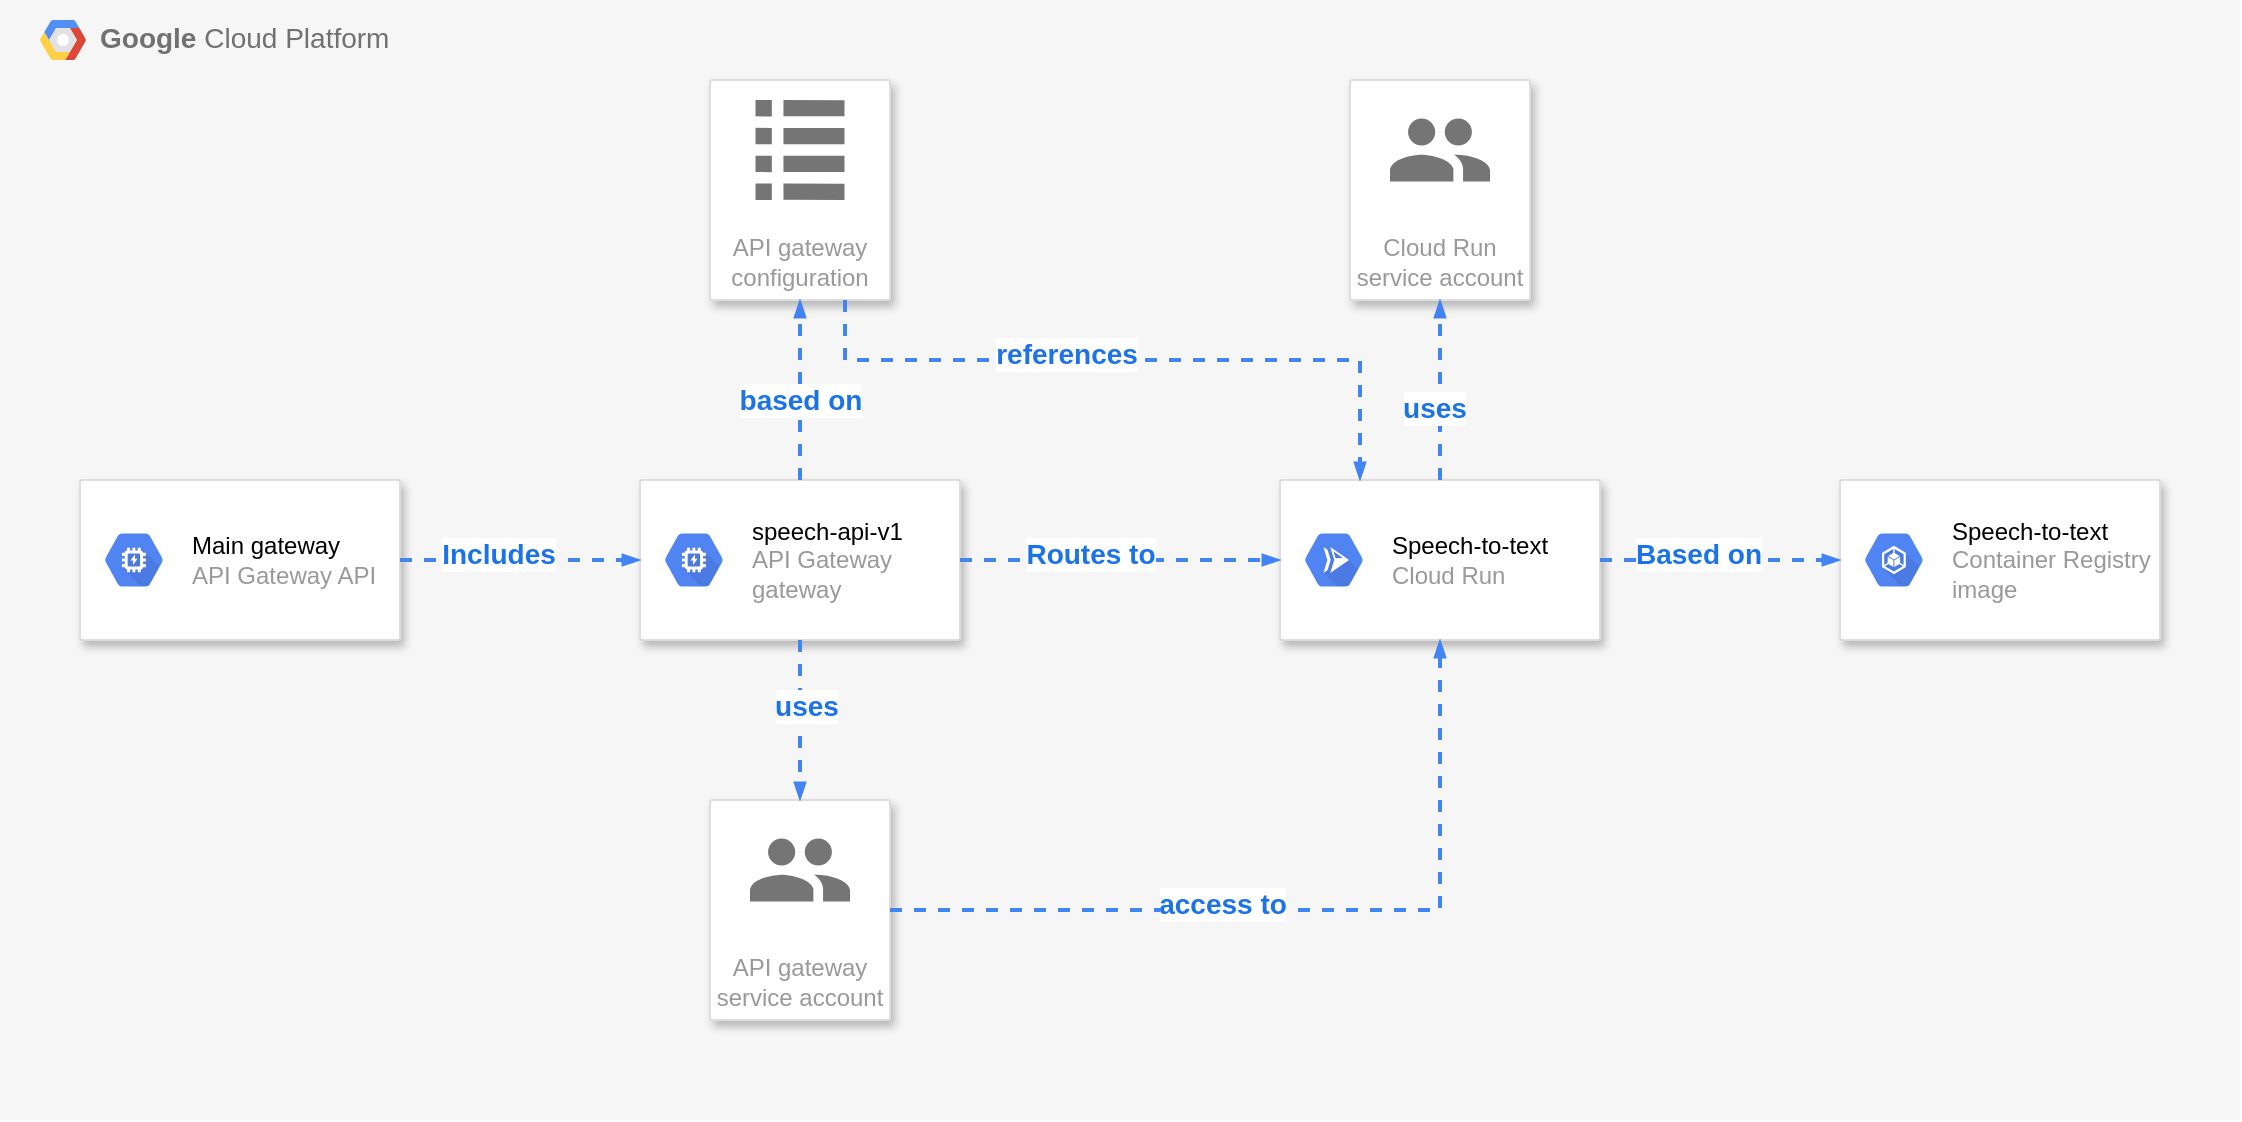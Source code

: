 <mxfile version="12.6.5" type="device"><diagram id="JpaLYLkN1iOWr3TT36gZ" name="Page-1"><mxGraphModel dx="2411" dy="967" grid="1" gridSize="10" guides="1" tooltips="1" connect="1" arrows="1" fold="1" page="1" pageScale="1" pageWidth="827" pageHeight="1169" math="0" shadow="0"><root><mxCell id="0"/><mxCell id="1" parent="0"/><mxCell id="Q4ihC2UEN3KbKELokqbK-64" value="&lt;b&gt;Google &lt;/b&gt;Cloud Platform" style="fillColor=#F6F6F6;strokeColor=none;shadow=0;gradientColor=none;fontSize=14;align=left;spacing=10;fontColor=#717171;9E9E9E;verticalAlign=top;spacingTop=-4;fontStyle=0;spacingLeft=40;html=1;" vertex="1" parent="1"><mxGeometry x="-240" y="80" width="1120" height="560" as="geometry"/></mxCell><mxCell id="Q4ihC2UEN3KbKELokqbK-65" value="" style="shape=mxgraph.gcp2.google_cloud_platform;fillColor=#F6F6F6;strokeColor=none;shadow=0;gradientColor=none;" vertex="1" parent="Q4ihC2UEN3KbKELokqbK-64"><mxGeometry width="23" height="20" relative="1" as="geometry"><mxPoint x="20" y="10" as="offset"/></mxGeometry></mxCell><mxCell id="Q4ihC2UEN3KbKELokqbK-1" value="" style="strokeColor=#dddddd;shadow=1;strokeWidth=1;rounded=1;absoluteArcSize=1;arcSize=2;" vertex="1" parent="1"><mxGeometry x="400" y="320" width="160" height="80" as="geometry"/></mxCell><mxCell id="Q4ihC2UEN3KbKELokqbK-2" value="&lt;font color=&quot;#000000&quot;&gt;Speech-to-text&lt;/font&gt;&lt;br&gt;Cloud Run" style="dashed=0;connectable=0;html=1;fillColor=#5184F3;strokeColor=none;shape=mxgraph.gcp2.hexIcon;prIcon=cloud_run;part=1;labelPosition=right;verticalLabelPosition=middle;align=left;verticalAlign=middle;spacingLeft=5;fontColor=#999999;fontSize=12;" vertex="1" parent="Q4ihC2UEN3KbKELokqbK-1"><mxGeometry y="0.5" width="44" height="39" relative="1" as="geometry"><mxPoint x="5" y="-19.5" as="offset"/></mxGeometry></mxCell><mxCell id="Q4ihC2UEN3KbKELokqbK-7" value="API gateway&#10;configuration" style="strokeColor=#dddddd;shadow=1;strokeWidth=1;rounded=1;absoluteArcSize=1;arcSize=2;labelPosition=center;verticalLabelPosition=middle;align=center;verticalAlign=bottom;spacingLeft=0;fontColor=#999999;fontSize=12;whiteSpace=wrap;spacingBottom=2;" vertex="1" parent="1"><mxGeometry x="115" y="120" width="90" height="110" as="geometry"/></mxCell><mxCell id="Q4ihC2UEN3KbKELokqbK-8" value="" style="dashed=0;connectable=0;html=1;fillColor=#757575;strokeColor=none;shape=mxgraph.gcp2.list;part=1;" vertex="1" parent="Q4ihC2UEN3KbKELokqbK-7"><mxGeometry x="0.5" width="44.5" height="50" relative="1" as="geometry"><mxPoint x="-22.25" y="10" as="offset"/></mxGeometry></mxCell><mxCell id="Q4ihC2UEN3KbKELokqbK-12" value="API gateway&#10;service account" style="strokeColor=#dddddd;shadow=1;strokeWidth=1;rounded=1;absoluteArcSize=1;arcSize=2;labelPosition=center;verticalLabelPosition=middle;align=center;verticalAlign=bottom;spacingLeft=0;fontColor=#999999;fontSize=12;whiteSpace=wrap;spacingBottom=2;" vertex="1" parent="1"><mxGeometry x="115" y="480" width="90" height="110" as="geometry"/></mxCell><mxCell id="Q4ihC2UEN3KbKELokqbK-13" value="" style="dashed=0;connectable=0;html=1;fillColor=#757575;strokeColor=none;shape=mxgraph.gcp2.users;part=1;" vertex="1" parent="Q4ihC2UEN3KbKELokqbK-12"><mxGeometry x="0.5" width="50" height="31.5" relative="1" as="geometry"><mxPoint x="-25" y="19.25" as="offset"/></mxGeometry></mxCell><mxCell id="Q4ihC2UEN3KbKELokqbK-17" value="Cloud Run&#10;service account" style="strokeColor=#dddddd;shadow=1;strokeWidth=1;rounded=1;absoluteArcSize=1;arcSize=2;labelPosition=center;verticalLabelPosition=middle;align=center;verticalAlign=bottom;spacingLeft=0;fontColor=#999999;fontSize=12;whiteSpace=wrap;spacingBottom=2;" vertex="1" parent="1"><mxGeometry x="435" y="120" width="90" height="110" as="geometry"/></mxCell><mxCell id="Q4ihC2UEN3KbKELokqbK-18" value="" style="dashed=0;connectable=0;html=1;fillColor=#757575;strokeColor=none;shape=mxgraph.gcp2.users;part=1;" vertex="1" parent="Q4ihC2UEN3KbKELokqbK-17"><mxGeometry x="0.5" width="50" height="31.5" relative="1" as="geometry"><mxPoint x="-25" y="19.25" as="offset"/></mxGeometry></mxCell><mxCell id="Q4ihC2UEN3KbKELokqbK-22" value="" style="edgeStyle=orthogonalEdgeStyle;fontSize=12;html=1;endArrow=blockThin;endFill=1;rounded=0;strokeWidth=2;endSize=4;startSize=4;strokeColor=#4284F3;exitX=1;exitY=0.5;exitDx=0;exitDy=0;entryX=0.5;entryY=1;entryDx=0;entryDy=0;dashed=1;" edge="1" parent="1" source="Q4ihC2UEN3KbKELokqbK-12" target="Q4ihC2UEN3KbKELokqbK-1"><mxGeometry width="100" relative="1" as="geometry"><mxPoint x="340" y="580" as="sourcePoint"/><mxPoint x="440" y="580" as="targetPoint"/></mxGeometry></mxCell><mxCell id="Q4ihC2UEN3KbKELokqbK-23" value="access to" style="text;html=1;align=center;verticalAlign=middle;resizable=0;points=[];labelBackgroundColor=#ffffff;fontColor=#1C73E8;fontStyle=1;fontSize=14;" vertex="1" connectable="0" parent="Q4ihC2UEN3KbKELokqbK-22"><mxGeometry x="-0.193" y="3" relative="1" as="geometry"><mxPoint as="offset"/></mxGeometry></mxCell><mxCell id="Q4ihC2UEN3KbKELokqbK-25" value="" style="edgeStyle=orthogonalEdgeStyle;fontSize=12;html=1;endArrow=blockThin;endFill=1;rounded=0;strokeWidth=2;endSize=4;startSize=4;dashed=1;strokeColor=#4284F3;entryX=0.5;entryY=1;entryDx=0;entryDy=0;" edge="1" parent="1" source="Q4ihC2UEN3KbKELokqbK-1" target="Q4ihC2UEN3KbKELokqbK-17"><mxGeometry width="100" relative="1" as="geometry"><mxPoint x="630" y="240" as="sourcePoint"/><mxPoint x="710" y="300" as="targetPoint"/></mxGeometry></mxCell><mxCell id="Q4ihC2UEN3KbKELokqbK-26" value="uses" style="text;html=1;align=center;verticalAlign=middle;resizable=0;points=[];labelBackgroundColor=#ffffff;fontColor=#1C73E8;fontStyle=1;fontSize=14;" vertex="1" connectable="0" parent="Q4ihC2UEN3KbKELokqbK-25"><mxGeometry x="-0.193" y="3" relative="1" as="geometry"><mxPoint as="offset"/></mxGeometry></mxCell><mxCell id="Q4ihC2UEN3KbKELokqbK-28" value="" style="edgeStyle=orthogonalEdgeStyle;fontSize=12;html=1;endArrow=blockThin;endFill=1;rounded=0;strokeWidth=2;endSize=4;startSize=4;dashed=1;strokeColor=#4284F3;entryX=0.25;entryY=0;entryDx=0;entryDy=0;exitX=0.75;exitY=1;exitDx=0;exitDy=0;" edge="1" parent="1" source="Q4ihC2UEN3KbKELokqbK-7" target="Q4ihC2UEN3KbKELokqbK-1"><mxGeometry width="100" relative="1" as="geometry"><mxPoint x="490" y="330" as="sourcePoint"/><mxPoint x="490" y="240" as="targetPoint"/><Array as="points"><mxPoint x="183" y="260"/><mxPoint x="440" y="260"/></Array></mxGeometry></mxCell><mxCell id="Q4ihC2UEN3KbKELokqbK-29" value="references" style="text;html=1;align=center;verticalAlign=middle;resizable=0;points=[];labelBackgroundColor=#ffffff;fontColor=#1C73E8;fontStyle=1;fontSize=14;" vertex="1" connectable="0" parent="Q4ihC2UEN3KbKELokqbK-28"><mxGeometry x="-0.193" y="3" relative="1" as="geometry"><mxPoint as="offset"/></mxGeometry></mxCell><mxCell id="Q4ihC2UEN3KbKELokqbK-32" value="" style="strokeColor=#dddddd;shadow=1;strokeWidth=1;rounded=1;absoluteArcSize=1;arcSize=2;fontSize=14;fontColor=#1C73E8;" vertex="1" parent="1"><mxGeometry x="80" y="320" width="160" height="80" as="geometry"/></mxCell><mxCell id="Q4ihC2UEN3KbKELokqbK-33" value="&lt;font color=&quot;#000000&quot;&gt;speech-api-v1&lt;/font&gt;&lt;br&gt;API Gateway&lt;br&gt;gateway" style="dashed=0;connectable=0;html=1;fillColor=#5184F3;strokeColor=none;shape=mxgraph.gcp2.hexIcon;prIcon=gpu;part=1;labelPosition=right;verticalLabelPosition=middle;align=left;verticalAlign=middle;spacingLeft=5;fontColor=#999999;fontSize=12;" vertex="1" parent="Q4ihC2UEN3KbKELokqbK-32"><mxGeometry y="0.5" width="44" height="39" relative="1" as="geometry"><mxPoint x="5" y="-19.5" as="offset"/></mxGeometry></mxCell><mxCell id="Q4ihC2UEN3KbKELokqbK-35" value="" style="edgeStyle=orthogonalEdgeStyle;fontSize=12;html=1;endArrow=blockThin;endFill=1;rounded=0;strokeWidth=2;endSize=4;startSize=4;strokeColor=#4284F3;exitX=1;exitY=0.5;exitDx=0;exitDy=0;entryX=0;entryY=0.5;entryDx=0;entryDy=0;dashed=1;" edge="1" parent="1" source="Q4ihC2UEN3KbKELokqbK-32" target="Q4ihC2UEN3KbKELokqbK-1"><mxGeometry width="100" relative="1" as="geometry"><mxPoint x="215" y="555" as="sourcePoint"/><mxPoint x="490" y="410" as="targetPoint"/></mxGeometry></mxCell><mxCell id="Q4ihC2UEN3KbKELokqbK-36" value="Routes to" style="text;html=1;align=center;verticalAlign=middle;resizable=0;points=[];labelBackgroundColor=#ffffff;fontColor=#1C73E8;fontStyle=1;fontSize=14;" vertex="1" connectable="0" parent="Q4ihC2UEN3KbKELokqbK-35"><mxGeometry x="-0.193" y="3" relative="1" as="geometry"><mxPoint as="offset"/></mxGeometry></mxCell><mxCell id="Q4ihC2UEN3KbKELokqbK-37" value="" style="edgeStyle=orthogonalEdgeStyle;fontSize=12;html=1;endArrow=blockThin;endFill=1;rounded=0;strokeWidth=2;endSize=4;startSize=4;dashed=1;strokeColor=#4284F3;exitX=0.5;exitY=1;exitDx=0;exitDy=0;" edge="1" parent="1" source="Q4ihC2UEN3KbKELokqbK-32"><mxGeometry width="100" relative="1" as="geometry"><mxPoint x="240" y="740" as="sourcePoint"/><mxPoint x="160" y="480" as="targetPoint"/></mxGeometry></mxCell><mxCell id="Q4ihC2UEN3KbKELokqbK-38" value="uses" style="text;html=1;align=center;verticalAlign=middle;resizable=0;points=[];labelBackgroundColor=#ffffff;fontColor=#1C73E8;fontStyle=1;fontSize=14;" vertex="1" connectable="0" parent="Q4ihC2UEN3KbKELokqbK-37"><mxGeometry x="-0.193" y="3" relative="1" as="geometry"><mxPoint as="offset"/></mxGeometry></mxCell><mxCell id="Q4ihC2UEN3KbKELokqbK-39" value="" style="strokeColor=#dddddd;shadow=1;strokeWidth=1;rounded=1;absoluteArcSize=1;arcSize=2;fontSize=14;fontColor=#1C73E8;" vertex="1" parent="1"><mxGeometry x="-200" y="320" width="160" height="80" as="geometry"/></mxCell><mxCell id="Q4ihC2UEN3KbKELokqbK-40" value="&lt;font color=&quot;#000000&quot;&gt;Main gateway&lt;/font&gt;&lt;br&gt;API Gateway API" style="dashed=0;connectable=0;html=1;fillColor=#5184F3;strokeColor=none;shape=mxgraph.gcp2.hexIcon;prIcon=gpu;part=1;labelPosition=right;verticalLabelPosition=middle;align=left;verticalAlign=middle;spacingLeft=5;fontColor=#999999;fontSize=12;" vertex="1" parent="Q4ihC2UEN3KbKELokqbK-39"><mxGeometry y="0.5" width="44" height="39" relative="1" as="geometry"><mxPoint x="5" y="-19.5" as="offset"/></mxGeometry></mxCell><mxCell id="Q4ihC2UEN3KbKELokqbK-44" value="" style="edgeStyle=orthogonalEdgeStyle;fontSize=12;html=1;endArrow=blockThin;endFill=1;rounded=0;strokeWidth=2;endSize=4;startSize=4;strokeColor=#4284F3;entryX=0;entryY=0.5;entryDx=0;entryDy=0;dashed=1;" edge="1" parent="1" source="Q4ihC2UEN3KbKELokqbK-39" target="Q4ihC2UEN3KbKELokqbK-32"><mxGeometry width="100" relative="1" as="geometry"><mxPoint x="250" y="370" as="sourcePoint"/><mxPoint x="410" y="370" as="targetPoint"/></mxGeometry></mxCell><mxCell id="Q4ihC2UEN3KbKELokqbK-45" value="Includes" style="text;html=1;align=center;verticalAlign=middle;resizable=0;points=[];labelBackgroundColor=#ffffff;fontColor=#1C73E8;fontStyle=1;fontSize=14;" vertex="1" connectable="0" parent="Q4ihC2UEN3KbKELokqbK-44"><mxGeometry x="-0.193" y="3" relative="1" as="geometry"><mxPoint as="offset"/></mxGeometry></mxCell><mxCell id="Q4ihC2UEN3KbKELokqbK-50" value="" style="edgeStyle=orthogonalEdgeStyle;fontSize=12;html=1;endArrow=blockThin;endFill=1;rounded=0;strokeWidth=2;endSize=4;startSize=4;dashed=1;strokeColor=#4284F3;exitX=0.5;exitY=0;exitDx=0;exitDy=0;" edge="1" parent="1" source="Q4ihC2UEN3KbKELokqbK-32" target="Q4ihC2UEN3KbKELokqbK-7"><mxGeometry width="100" relative="1" as="geometry"><mxPoint x="-180" y="230" as="sourcePoint"/><mxPoint x="-50" y="240" as="targetPoint"/></mxGeometry></mxCell><mxCell id="Q4ihC2UEN3KbKELokqbK-51" value="based on" style="text;html=1;align=center;verticalAlign=middle;resizable=0;points=[];labelBackgroundColor=#ffffff;fontColor=#1C73E8;fontStyle=1;fontSize=14;" vertex="1" connectable="0" parent="Q4ihC2UEN3KbKELokqbK-50"><mxGeometry x="-0.193" y="3" relative="1" as="geometry"><mxPoint x="3" y="-4" as="offset"/></mxGeometry></mxCell><mxCell id="Q4ihC2UEN3KbKELokqbK-56" value="" style="strokeColor=#dddddd;shadow=1;strokeWidth=1;rounded=1;absoluteArcSize=1;arcSize=2;fontSize=14;fontColor=#1C73E8;" vertex="1" parent="1"><mxGeometry x="680" y="320" width="160" height="80" as="geometry"/></mxCell><mxCell id="Q4ihC2UEN3KbKELokqbK-57" value="&lt;font color=&quot;#000000&quot;&gt;Speech-to-text&lt;/font&gt;&lt;br&gt;Container Registry&lt;br&gt;image" style="dashed=0;connectable=0;html=1;fillColor=#5184F3;strokeColor=none;shape=mxgraph.gcp2.hexIcon;prIcon=container_engine;part=1;labelPosition=right;verticalLabelPosition=middle;align=left;verticalAlign=middle;spacingLeft=5;fontColor=#999999;fontSize=12;" vertex="1" parent="Q4ihC2UEN3KbKELokqbK-56"><mxGeometry y="0.5" width="44" height="39" relative="1" as="geometry"><mxPoint x="5" y="-19.5" as="offset"/></mxGeometry></mxCell><mxCell id="Q4ihC2UEN3KbKELokqbK-62" value="" style="edgeStyle=orthogonalEdgeStyle;fontSize=12;html=1;endArrow=blockThin;endFill=1;rounded=0;strokeWidth=2;endSize=4;startSize=4;strokeColor=#4284F3;dashed=1;exitX=1;exitY=0.5;exitDx=0;exitDy=0;entryX=0;entryY=0.5;entryDx=0;entryDy=0;" edge="1" parent="1" source="Q4ihC2UEN3KbKELokqbK-1" target="Q4ihC2UEN3KbKELokqbK-56"><mxGeometry width="100" relative="1" as="geometry"><mxPoint x="640" y="530" as="sourcePoint"/><mxPoint x="650" y="360" as="targetPoint"/></mxGeometry></mxCell><mxCell id="Q4ihC2UEN3KbKELokqbK-63" value="Based on" style="text;html=1;align=center;verticalAlign=middle;resizable=0;points=[];labelBackgroundColor=#ffffff;fontColor=#1C73E8;fontStyle=1;fontSize=14;" vertex="1" connectable="0" parent="Q4ihC2UEN3KbKELokqbK-62"><mxGeometry x="-0.193" y="3" relative="1" as="geometry"><mxPoint as="offset"/></mxGeometry></mxCell></root></mxGraphModel></diagram></mxfile>